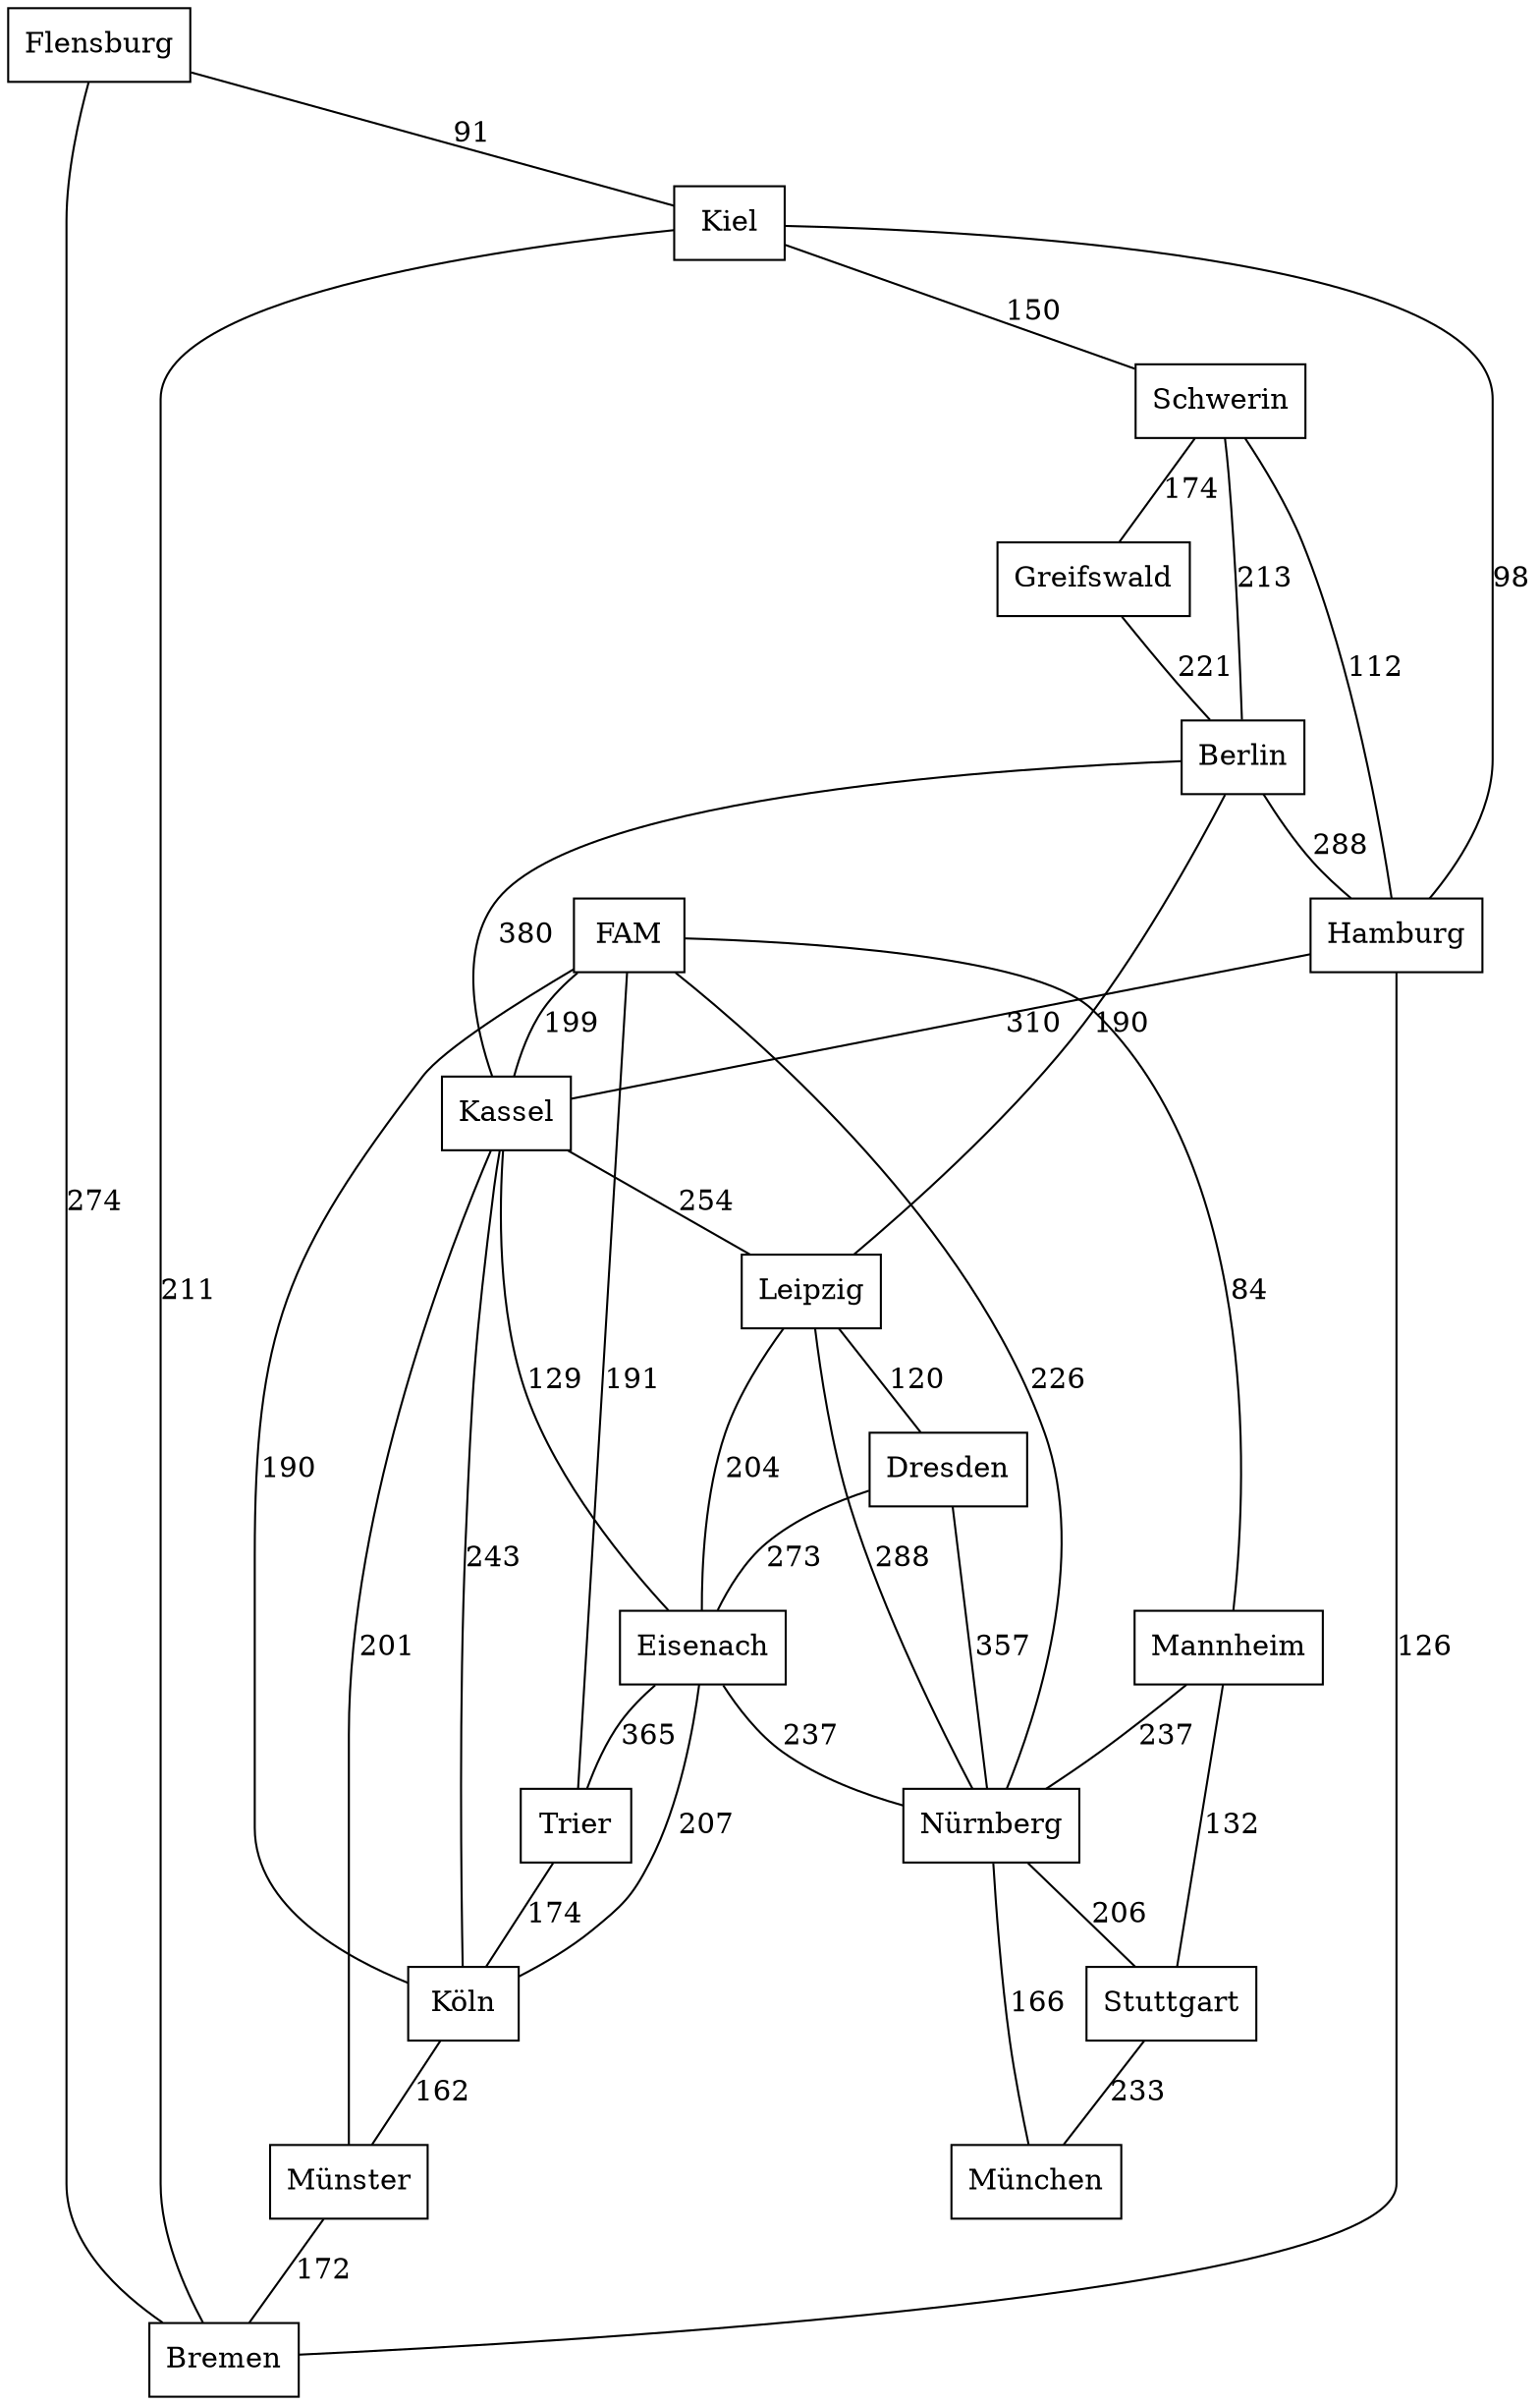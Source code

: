 graph G {
    node [ shape=box ];
	FAM -- Kassel [ label = 199 ];
	Kassel -- Münster [ label = 201 ];
	Kassel -- Köln [ label = 243 ];
	Köln -- FAM [ label = 190 ];
	Trier -- FAM [ label = 191 ];
	Trier -- Köln [ label = 174 ];
	Köln -- Münster [ label = 162 ];
	Münster -- Bremen [ label = 172 ];
	Greifswald -- Berlin [ label = 221 ];
	Berlin -- Leipzig [ label = 190 ];
	Berlin -- Kassel [ label = 380 ];
	Kassel -- Leipzig [ label = 254 ];
	Leipzig -- Dresden [ label = 120 ];
	Leipzig -- Eisenach [ label = 204 ];
	Dresden -- Eisenach [ label = 273 ];
	Eisenach -- Kassel [ label = 129 ];
	Eisenach -- Köln [ label = 207 ];
	Eisenach -- Trier [ label = 365 ];
	FAM -- Mannheim [ label = 84 ];
	FAM -- Nürnberg [ label = 226 ];
	Mannheim -- Stuttgart [ label = 132 ];
	Mannheim -- Nürnberg [ label = 237 ];
	Nürnberg -- Stuttgart [ label = 206 ];
	Nürnberg -- München [ label = 166 ];
	Stuttgart -- München [ label = 233 ];
	Eisenach -- Nürnberg [ label = 237 ];
	Flensburg -- Kiel [ label = 91 ];
	Flensburg -- Bremen [ label = 274 ];
	Kiel -- Schwerin [ label = 150 ];
	Kiel -- Hamburg [ label = 98 ];
	Kiel -- Bremen [ label = 211 ];
	Hamburg -- Schwerin [ label = 112 ];
	Hamburg -- Bremen [ label = 126 ];
	Leipzig -- Nürnberg [ label = 288 ];
	Dresden -- Nürnberg [ label = 357 ];
	Berlin -- Hamburg [ label = 288 ];
	Hamburg -- Kassel [ label = 310 ];
	Berlin -- Schwerin [ label = 213 ];
	Schwerin -- Greifswald [ label = 174 ];
}